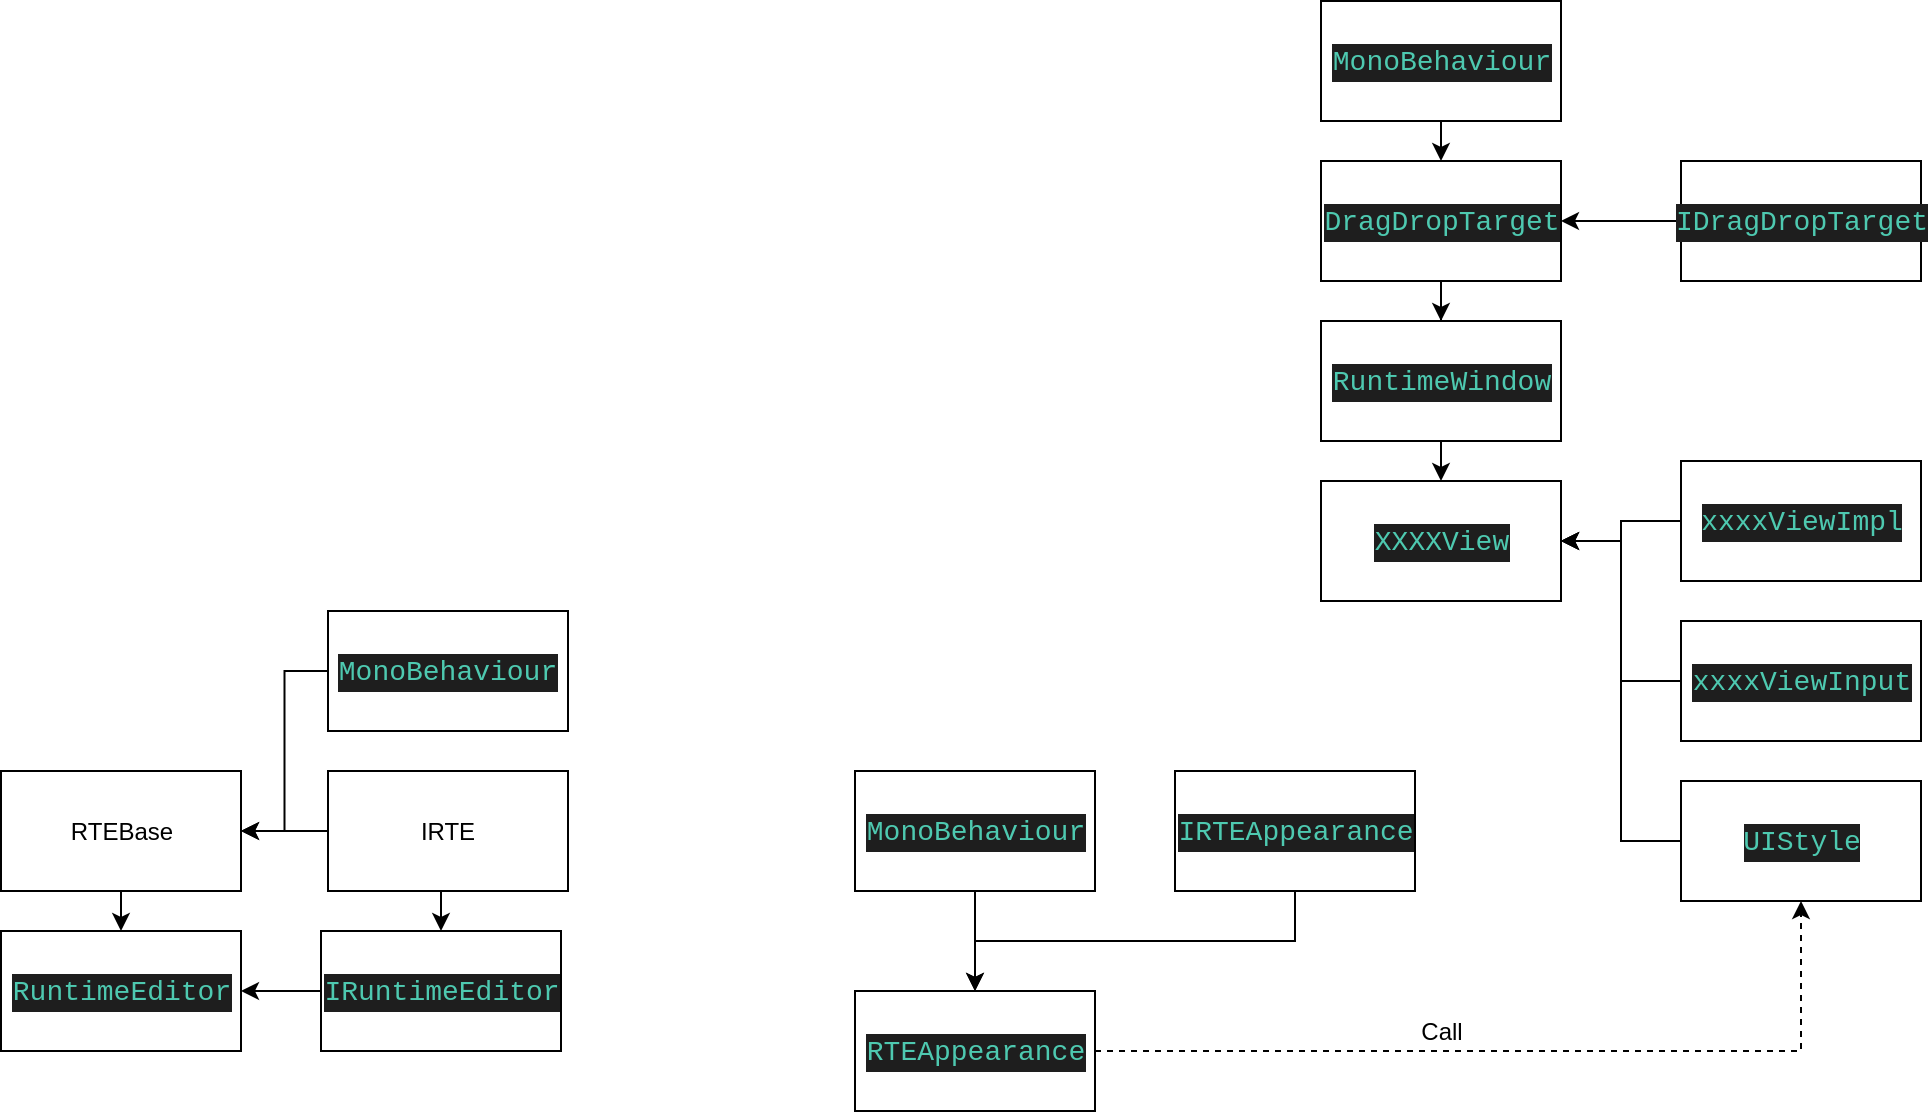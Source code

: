 <mxfile version="12.0.2" type="github" pages="1"><diagram id="ygikG9Wo2g7gicbCWRuX" name="Page-1"><mxGraphModel dx="2557" dy="2001" grid="1" gridSize="10" guides="1" tooltips="1" connect="1" arrows="1" fold="1" page="1" pageScale="1" pageWidth="827" pageHeight="1169" math="0" shadow="0"><root><mxCell id="0"/><mxCell id="1" parent="0"/><mxCell id="sUqh3Q-5S4SwcrjCXs8m-35" style="edgeStyle=orthogonalEdgeStyle;rounded=0;orthogonalLoop=1;jettySize=auto;html=1;exitX=0;exitY=0.5;exitDx=0;exitDy=0;entryX=1;entryY=0.5;entryDx=0;entryDy=0;" edge="1" parent="1" source="sUqh3Q-5S4SwcrjCXs8m-1" target="sUqh3Q-5S4SwcrjCXs8m-2"><mxGeometry relative="1" as="geometry"/></mxCell><mxCell id="sUqh3Q-5S4SwcrjCXs8m-1" value="&lt;div style=&quot;color: rgb(212 , 212 , 212) ; background-color: rgb(30 , 30 , 30) ; font-family: &amp;#34;consolas&amp;#34; , &amp;#34;courier new&amp;#34; , monospace ; font-size: 14px ; line-height: 19px ; white-space: pre&quot;&gt;&lt;span style=&quot;color: #4ec9b0&quot;&gt;MonoBehaviour&lt;/span&gt;&lt;/div&gt;" style="rounded=0;whiteSpace=wrap;html=1;" vertex="1" parent="1"><mxGeometry x="162" y="304.5" width="120" height="60" as="geometry"/></mxCell><mxCell id="sUqh3Q-5S4SwcrjCXs8m-9" style="edgeStyle=orthogonalEdgeStyle;rounded=0;orthogonalLoop=1;jettySize=auto;html=1;exitX=0.5;exitY=1;exitDx=0;exitDy=0;entryX=0.5;entryY=0;entryDx=0;entryDy=0;" edge="1" parent="1" source="sUqh3Q-5S4SwcrjCXs8m-2" target="sUqh3Q-5S4SwcrjCXs8m-8"><mxGeometry relative="1" as="geometry"/></mxCell><mxCell id="sUqh3Q-5S4SwcrjCXs8m-2" value="RTEBase" style="rounded=0;whiteSpace=wrap;html=1;" vertex="1" parent="1"><mxGeometry x="-1.5" y="384.5" width="120" height="60" as="geometry"/></mxCell><mxCell id="sUqh3Q-5S4SwcrjCXs8m-34" style="edgeStyle=orthogonalEdgeStyle;rounded=0;orthogonalLoop=1;jettySize=auto;html=1;exitX=0.5;exitY=1;exitDx=0;exitDy=0;entryX=0.5;entryY=0;entryDx=0;entryDy=0;" edge="1" parent="1" source="sUqh3Q-5S4SwcrjCXs8m-3" target="sUqh3Q-5S4SwcrjCXs8m-6"><mxGeometry relative="1" as="geometry"/></mxCell><mxCell id="sUqh3Q-5S4SwcrjCXs8m-37" style="edgeStyle=orthogonalEdgeStyle;rounded=0;orthogonalLoop=1;jettySize=auto;html=1;exitX=0;exitY=0.5;exitDx=0;exitDy=0;entryX=1;entryY=0.5;entryDx=0;entryDy=0;" edge="1" parent="1" source="sUqh3Q-5S4SwcrjCXs8m-3" target="sUqh3Q-5S4SwcrjCXs8m-2"><mxGeometry relative="1" as="geometry"/></mxCell><mxCell id="sUqh3Q-5S4SwcrjCXs8m-3" value="IRTE" style="rounded=0;whiteSpace=wrap;html=1;" vertex="1" parent="1"><mxGeometry x="162" y="384.5" width="120" height="60" as="geometry"/></mxCell><mxCell id="sUqh3Q-5S4SwcrjCXs8m-10" style="edgeStyle=orthogonalEdgeStyle;rounded=0;orthogonalLoop=1;jettySize=auto;html=1;exitX=0;exitY=0.5;exitDx=0;exitDy=0;entryX=1;entryY=0.5;entryDx=0;entryDy=0;" edge="1" parent="1" source="sUqh3Q-5S4SwcrjCXs8m-6" target="sUqh3Q-5S4SwcrjCXs8m-8"><mxGeometry relative="1" as="geometry"/></mxCell><mxCell id="sUqh3Q-5S4SwcrjCXs8m-6" value="&lt;div style=&quot;color: rgb(212 , 212 , 212) ; background-color: rgb(30 , 30 , 30) ; font-family: &amp;#34;consolas&amp;#34; , &amp;#34;courier new&amp;#34; , monospace ; font-size: 14px ; line-height: 19px ; white-space: pre&quot;&gt;&lt;span style=&quot;color: #4ec9b0&quot;&gt;IRuntimeEditor&lt;/span&gt;&lt;/div&gt;" style="rounded=0;whiteSpace=wrap;html=1;" vertex="1" parent="1"><mxGeometry x="158.5" y="464.5" width="120" height="60" as="geometry"/></mxCell><mxCell id="sUqh3Q-5S4SwcrjCXs8m-8" value="&lt;div style=&quot;color: rgb(212 , 212 , 212) ; background-color: rgb(30 , 30 , 30) ; font-family: &amp;#34;consolas&amp;#34; , &amp;#34;courier new&amp;#34; , monospace ; font-size: 14px ; line-height: 19px ; white-space: pre&quot;&gt;&lt;span style=&quot;color: #4ec9b0&quot;&gt;RuntimeEditor&lt;/span&gt;&lt;/div&gt;" style="rounded=0;whiteSpace=wrap;html=1;" vertex="1" parent="1"><mxGeometry x="-1.5" y="464.5" width="120" height="60" as="geometry"/></mxCell><mxCell id="sUqh3Q-5S4SwcrjCXs8m-15" style="edgeStyle=orthogonalEdgeStyle;rounded=0;orthogonalLoop=1;jettySize=auto;html=1;exitX=0.5;exitY=1;exitDx=0;exitDy=0;entryX=0.5;entryY=0;entryDx=0;entryDy=0;" edge="1" parent="1" source="sUqh3Q-5S4SwcrjCXs8m-11" target="sUqh3Q-5S4SwcrjCXs8m-13"><mxGeometry relative="1" as="geometry"/></mxCell><mxCell id="sUqh3Q-5S4SwcrjCXs8m-11" value="&lt;div style=&quot;color: rgb(212 , 212 , 212) ; background-color: rgb(30 , 30 , 30) ; font-family: &amp;#34;consolas&amp;#34; , &amp;#34;courier new&amp;#34; , monospace ; font-size: 14px ; line-height: 19px ; white-space: pre&quot;&gt;&lt;span style=&quot;color: #4ec9b0&quot;&gt;IRTEAppearance&lt;/span&gt;&lt;/div&gt;" style="rounded=0;whiteSpace=wrap;html=1;" vertex="1" parent="1"><mxGeometry x="585.5" y="384.5" width="120" height="60" as="geometry"/></mxCell><mxCell id="sUqh3Q-5S4SwcrjCXs8m-14" style="edgeStyle=orthogonalEdgeStyle;rounded=0;orthogonalLoop=1;jettySize=auto;html=1;exitX=0.5;exitY=1;exitDx=0;exitDy=0;entryX=0.5;entryY=0;entryDx=0;entryDy=0;" edge="1" parent="1" source="sUqh3Q-5S4SwcrjCXs8m-12" target="sUqh3Q-5S4SwcrjCXs8m-13"><mxGeometry relative="1" as="geometry"/></mxCell><mxCell id="sUqh3Q-5S4SwcrjCXs8m-12" value="&lt;div style=&quot;color: rgb(212 , 212 , 212) ; background-color: rgb(30 , 30 , 30) ; font-family: &amp;#34;consolas&amp;#34; , &amp;#34;courier new&amp;#34; , monospace ; font-size: 14px ; line-height: 19px ; white-space: pre&quot;&gt;&lt;span style=&quot;color: #4ec9b0&quot;&gt;MonoBehaviour&lt;/span&gt;&lt;/div&gt;" style="rounded=0;whiteSpace=wrap;html=1;" vertex="1" parent="1"><mxGeometry x="425.5" y="384.5" width="120" height="60" as="geometry"/></mxCell><mxCell id="sUqh3Q-5S4SwcrjCXs8m-38" style="edgeStyle=orthogonalEdgeStyle;rounded=0;orthogonalLoop=1;jettySize=auto;html=1;exitX=1;exitY=0.5;exitDx=0;exitDy=0;entryX=0.5;entryY=1;entryDx=0;entryDy=0;dashed=1;" edge="1" parent="1" source="sUqh3Q-5S4SwcrjCXs8m-13" target="sUqh3Q-5S4SwcrjCXs8m-29"><mxGeometry relative="1" as="geometry"/></mxCell><mxCell id="sUqh3Q-5S4SwcrjCXs8m-13" value="&lt;div style=&quot;color: rgb(212 , 212 , 212) ; background-color: rgb(30 , 30 , 30) ; font-family: &amp;#34;consolas&amp;#34; , &amp;#34;courier new&amp;#34; , monospace ; font-size: 14px ; line-height: 19px ; white-space: pre&quot;&gt;&lt;span style=&quot;color: #4ec9b0&quot;&gt;RTEAppearance&lt;/span&gt;&lt;/div&gt;" style="rounded=0;whiteSpace=wrap;html=1;" vertex="1" parent="1"><mxGeometry x="425.5" y="494.5" width="120" height="60" as="geometry"/></mxCell><mxCell id="sUqh3Q-5S4SwcrjCXs8m-22" style="edgeStyle=orthogonalEdgeStyle;rounded=0;orthogonalLoop=1;jettySize=auto;html=1;exitX=0.5;exitY=1;exitDx=0;exitDy=0;" edge="1" parent="1" source="sUqh3Q-5S4SwcrjCXs8m-16" target="sUqh3Q-5S4SwcrjCXs8m-21"><mxGeometry relative="1" as="geometry"/></mxCell><mxCell id="sUqh3Q-5S4SwcrjCXs8m-16" value="&lt;div style=&quot;color: rgb(212 , 212 , 212) ; background-color: rgb(30 , 30 , 30) ; font-family: &amp;#34;consolas&amp;#34; , &amp;#34;courier new&amp;#34; , monospace ; font-size: 14px ; line-height: 19px ; white-space: pre&quot;&gt;&lt;span style=&quot;color: #4ec9b0&quot;&gt;DragDropTarget&lt;/span&gt;&lt;/div&gt;" style="rounded=0;whiteSpace=wrap;html=1;" vertex="1" parent="1"><mxGeometry x="658.5" y="79.5" width="120" height="60" as="geometry"/></mxCell><mxCell id="sUqh3Q-5S4SwcrjCXs8m-19" style="edgeStyle=orthogonalEdgeStyle;rounded=0;orthogonalLoop=1;jettySize=auto;html=1;exitX=0.5;exitY=1;exitDx=0;exitDy=0;entryX=0.5;entryY=0;entryDx=0;entryDy=0;" edge="1" parent="1" source="sUqh3Q-5S4SwcrjCXs8m-17" target="sUqh3Q-5S4SwcrjCXs8m-16"><mxGeometry relative="1" as="geometry"/></mxCell><mxCell id="sUqh3Q-5S4SwcrjCXs8m-17" value="&lt;div style=&quot;color: rgb(212 , 212 , 212) ; background-color: rgb(30 , 30 , 30) ; font-family: &amp;#34;consolas&amp;#34; , &amp;#34;courier new&amp;#34; , monospace ; font-size: 14px ; line-height: 19px ; white-space: pre&quot;&gt;&lt;span style=&quot;color: #4ec9b0&quot;&gt;MonoBehaviour&lt;/span&gt;&lt;/div&gt;" style="rounded=0;whiteSpace=wrap;html=1;" vertex="1" parent="1"><mxGeometry x="658.5" y="-0.5" width="120" height="60" as="geometry"/></mxCell><mxCell id="sUqh3Q-5S4SwcrjCXs8m-20" style="edgeStyle=orthogonalEdgeStyle;rounded=0;orthogonalLoop=1;jettySize=auto;html=1;exitX=0;exitY=0.5;exitDx=0;exitDy=0;entryX=1;entryY=0.5;entryDx=0;entryDy=0;" edge="1" parent="1" source="sUqh3Q-5S4SwcrjCXs8m-18" target="sUqh3Q-5S4SwcrjCXs8m-16"><mxGeometry relative="1" as="geometry"/></mxCell><mxCell id="sUqh3Q-5S4SwcrjCXs8m-18" value="&lt;div style=&quot;color: rgb(212 , 212 , 212) ; background-color: rgb(30 , 30 , 30) ; font-family: &amp;#34;consolas&amp;#34; , &amp;#34;courier new&amp;#34; , monospace ; font-size: 14px ; line-height: 19px ; white-space: pre&quot;&gt;&lt;span style=&quot;color: #4ec9b0&quot;&gt;IDragDropTarget&lt;/span&gt;&lt;/div&gt;" style="rounded=0;whiteSpace=wrap;html=1;" vertex="1" parent="1"><mxGeometry x="838.5" y="79.5" width="120" height="60" as="geometry"/></mxCell><mxCell id="sUqh3Q-5S4SwcrjCXs8m-24" style="edgeStyle=orthogonalEdgeStyle;rounded=0;orthogonalLoop=1;jettySize=auto;html=1;exitX=0.5;exitY=1;exitDx=0;exitDy=0;entryX=0.5;entryY=0;entryDx=0;entryDy=0;" edge="1" parent="1" source="sUqh3Q-5S4SwcrjCXs8m-21" target="sUqh3Q-5S4SwcrjCXs8m-23"><mxGeometry relative="1" as="geometry"/></mxCell><mxCell id="sUqh3Q-5S4SwcrjCXs8m-21" value="&lt;div style=&quot;color: rgb(212 , 212 , 212) ; background-color: rgb(30 , 30 , 30) ; font-family: &amp;#34;consolas&amp;#34; , &amp;#34;courier new&amp;#34; , monospace ; font-size: 14px ; line-height: 19px ; white-space: pre&quot;&gt;&lt;span style=&quot;color: #4ec9b0&quot;&gt;RuntimeWindow&lt;/span&gt;&lt;/div&gt;" style="rounded=0;whiteSpace=wrap;html=1;" vertex="1" parent="1"><mxGeometry x="658.5" y="159.5" width="120" height="60" as="geometry"/></mxCell><mxCell id="sUqh3Q-5S4SwcrjCXs8m-23" value="&lt;div style=&quot;color: rgb(212 , 212 , 212) ; background-color: rgb(30 , 30 , 30) ; font-family: &amp;#34;consolas&amp;#34; , &amp;#34;courier new&amp;#34; , monospace ; font-size: 14px ; line-height: 19px ; white-space: pre&quot;&gt;&lt;span style=&quot;color: #4ec9b0&quot;&gt;XXXXView&lt;/span&gt;&lt;/div&gt;" style="rounded=0;whiteSpace=wrap;html=1;" vertex="1" parent="1"><mxGeometry x="658.5" y="239.5" width="120" height="60" as="geometry"/></mxCell><mxCell id="sUqh3Q-5S4SwcrjCXs8m-26" style="edgeStyle=orthogonalEdgeStyle;rounded=0;orthogonalLoop=1;jettySize=auto;html=1;entryX=1;entryY=0.5;entryDx=0;entryDy=0;" edge="1" parent="1" source="sUqh3Q-5S4SwcrjCXs8m-25" target="sUqh3Q-5S4SwcrjCXs8m-23"><mxGeometry relative="1" as="geometry"/></mxCell><mxCell id="sUqh3Q-5S4SwcrjCXs8m-25" value="&lt;div style=&quot;color: rgb(212 , 212 , 212) ; background-color: rgb(30 , 30 , 30) ; font-family: &amp;#34;consolas&amp;#34; , &amp;#34;courier new&amp;#34; , monospace ; font-size: 14px ; line-height: 19px ; white-space: pre&quot;&gt;&lt;span style=&quot;color: #4ec9b0&quot;&gt;xxxxViewImpl&lt;/span&gt;&lt;/div&gt;" style="rounded=0;whiteSpace=wrap;html=1;" vertex="1" parent="1"><mxGeometry x="838.5" y="229.5" width="120" height="60" as="geometry"/></mxCell><mxCell id="sUqh3Q-5S4SwcrjCXs8m-28" style="edgeStyle=orthogonalEdgeStyle;rounded=0;orthogonalLoop=1;jettySize=auto;html=1;exitX=0;exitY=0.5;exitDx=0;exitDy=0;entryX=1;entryY=0.5;entryDx=0;entryDy=0;" edge="1" parent="1" source="sUqh3Q-5S4SwcrjCXs8m-27" target="sUqh3Q-5S4SwcrjCXs8m-23"><mxGeometry relative="1" as="geometry"/></mxCell><mxCell id="sUqh3Q-5S4SwcrjCXs8m-27" value="&lt;div style=&quot;color: rgb(212 , 212 , 212) ; background-color: rgb(30 , 30 , 30) ; font-family: &amp;#34;consolas&amp;#34; , &amp;#34;courier new&amp;#34; , monospace ; font-size: 14px ; line-height: 19px ; white-space: pre&quot;&gt;&lt;span style=&quot;color: #4ec9b0&quot;&gt;xxxxViewInput&lt;/span&gt;&lt;/div&gt;" style="rounded=0;whiteSpace=wrap;html=1;" vertex="1" parent="1"><mxGeometry x="838.5" y="309.5" width="120" height="60" as="geometry"/></mxCell><mxCell id="sUqh3Q-5S4SwcrjCXs8m-30" style="edgeStyle=orthogonalEdgeStyle;rounded=0;orthogonalLoop=1;jettySize=auto;html=1;entryX=1;entryY=0.5;entryDx=0;entryDy=0;" edge="1" parent="1" source="sUqh3Q-5S4SwcrjCXs8m-29" target="sUqh3Q-5S4SwcrjCXs8m-23"><mxGeometry relative="1" as="geometry"/></mxCell><mxCell id="sUqh3Q-5S4SwcrjCXs8m-29" value="&lt;div style=&quot;color: rgb(212 , 212 , 212) ; background-color: rgb(30 , 30 , 30) ; font-family: &amp;#34;consolas&amp;#34; , &amp;#34;courier new&amp;#34; , monospace ; font-size: 14px ; line-height: 19px ; white-space: pre&quot;&gt;&lt;span style=&quot;color: #4ec9b0&quot;&gt;UIStyle&lt;/span&gt;&lt;/div&gt;" style="rounded=0;whiteSpace=wrap;html=1;" vertex="1" parent="1"><mxGeometry x="838.5" y="389.5" width="120" height="60" as="geometry"/></mxCell><mxCell id="sUqh3Q-5S4SwcrjCXs8m-39" value="Call" style="text;html=1;strokeColor=none;fillColor=none;align=center;verticalAlign=middle;whiteSpace=wrap;rounded=0;" vertex="1" parent="1"><mxGeometry x="698.5" y="504.5" width="40" height="20" as="geometry"/></mxCell></root></mxGraphModel></diagram></mxfile>